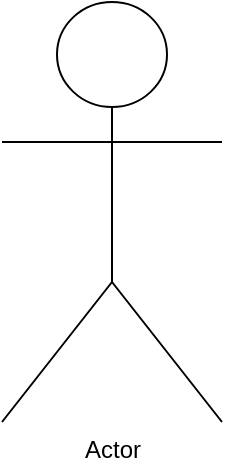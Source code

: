 <mxfile version="22.1.5" type="github">
  <diagram name="Page-1" id="C4IOkPwy5G1W01gVTTgX">
    <mxGraphModel dx="1709" dy="1050" grid="1" gridSize="10" guides="1" tooltips="1" connect="1" arrows="1" fold="1" page="1" pageScale="1" pageWidth="850" pageHeight="1100" math="0" shadow="0">
      <root>
        <mxCell id="0" />
        <mxCell id="1" parent="0" />
        <mxCell id="ZlSM9uVh1lGYkkmAuJ43-1" value="Actor" style="shape=umlActor;verticalLabelPosition=bottom;verticalAlign=top;html=1;outlineConnect=0;" vertex="1" parent="1">
          <mxGeometry x="320" y="320" width="110" height="210" as="geometry" />
        </mxCell>
      </root>
    </mxGraphModel>
  </diagram>
</mxfile>
